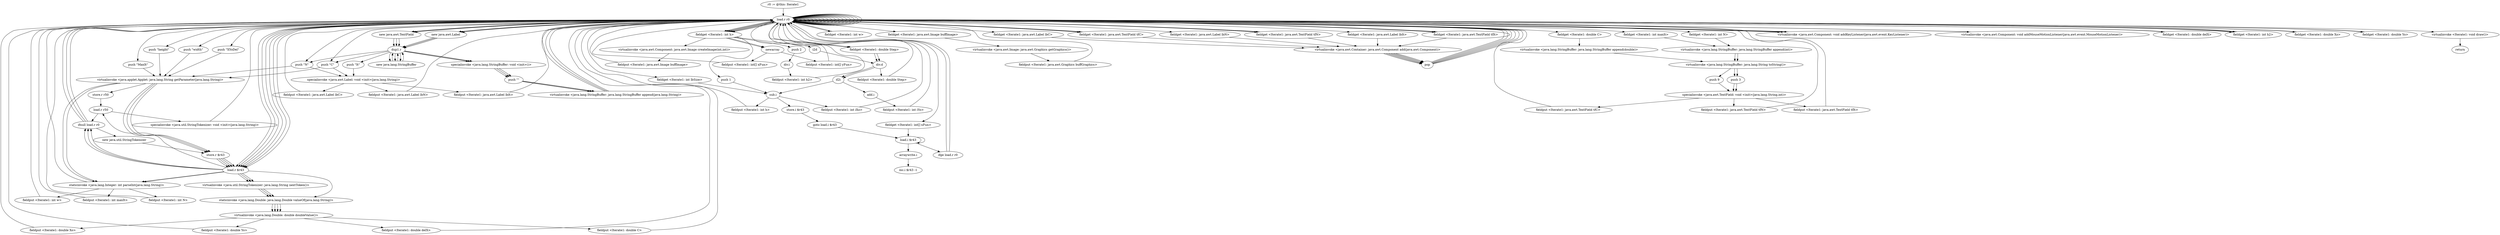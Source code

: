 digraph "" {
    "r0 := @this: Iterate1"
    "load.r r0"
    "r0 := @this: Iterate1"->"load.r r0";
    "load.r r0"->"load.r r0";
    "push \"height\""
    "load.r r0"->"push \"height\"";
    "virtualinvoke <java.applet.Applet: java.lang.String getParameter(java.lang.String)>"
    "push \"height\""->"virtualinvoke <java.applet.Applet: java.lang.String getParameter(java.lang.String)>";
    "staticinvoke <java.lang.Integer: int parseInt(java.lang.String)>"
    "virtualinvoke <java.applet.Applet: java.lang.String getParameter(java.lang.String)>"->"staticinvoke <java.lang.Integer: int parseInt(java.lang.String)>";
    "staticinvoke <java.lang.Integer: int parseInt(java.lang.String)>"->"load.r r0";
    "fieldget <Iterate1: int lbSize>"
    "load.r r0"->"fieldget <Iterate1: int lbSize>";
    "sub.i"
    "fieldget <Iterate1: int lbSize>"->"sub.i";
    "fieldput <Iterate1: int h>"
    "sub.i"->"fieldput <Iterate1: int h>";
    "fieldput <Iterate1: int h>"->"load.r r0";
    "load.r r0"->"load.r r0";
    "fieldget <Iterate1: int h>"
    "load.r r0"->"fieldget <Iterate1: int h>";
    "push 2"
    "fieldget <Iterate1: int h>"->"push 2";
    "div.i"
    "push 2"->"div.i";
    "fieldput <Iterate1: int h2>"
    "div.i"->"fieldput <Iterate1: int h2>";
    "fieldput <Iterate1: int h2>"->"load.r r0";
    "load.r r0"->"load.r r0";
    "push \"width\""
    "load.r r0"->"push \"width\"";
    "push \"width\""->"virtualinvoke <java.applet.Applet: java.lang.String getParameter(java.lang.String)>";
    "virtualinvoke <java.applet.Applet: java.lang.String getParameter(java.lang.String)>"->"staticinvoke <java.lang.Integer: int parseInt(java.lang.String)>";
    "fieldput <Iterate1: int w>"
    "staticinvoke <java.lang.Integer: int parseInt(java.lang.String)>"->"fieldput <Iterate1: int w>";
    "fieldput <Iterate1: int w>"->"load.r r0";
    "push \"XYoDel\""
    "load.r r0"->"push \"XYoDel\"";
    "push \"XYoDel\""->"virtualinvoke <java.applet.Applet: java.lang.String getParameter(java.lang.String)>";
    "store.r r50"
    "virtualinvoke <java.applet.Applet: java.lang.String getParameter(java.lang.String)>"->"store.r r50";
    "load.r r50"
    "store.r r50"->"load.r r50";
    "ifnull load.r r0"
    "load.r r50"->"ifnull load.r r0";
    "new java.util.StringTokenizer"
    "ifnull load.r r0"->"new java.util.StringTokenizer";
    "store.r $r43"
    "new java.util.StringTokenizer"->"store.r $r43";
    "load.r $r43"
    "store.r $r43"->"load.r $r43";
    "load.r $r43"->"load.r r50";
    "specialinvoke <java.util.StringTokenizer: void <init>(java.lang.String)>"
    "load.r r50"->"specialinvoke <java.util.StringTokenizer: void <init>(java.lang.String)>";
    "specialinvoke <java.util.StringTokenizer: void <init>(java.lang.String)>"->"load.r r0";
    "load.r r0"->"load.r $r43";
    "virtualinvoke <java.util.StringTokenizer: java.lang.String nextToken()>"
    "load.r $r43"->"virtualinvoke <java.util.StringTokenizer: java.lang.String nextToken()>";
    "staticinvoke <java.lang.Double: java.lang.Double valueOf(java.lang.String)>"
    "virtualinvoke <java.util.StringTokenizer: java.lang.String nextToken()>"->"staticinvoke <java.lang.Double: java.lang.Double valueOf(java.lang.String)>";
    "virtualinvoke <java.lang.Double: double doubleValue()>"
    "staticinvoke <java.lang.Double: java.lang.Double valueOf(java.lang.String)>"->"virtualinvoke <java.lang.Double: double doubleValue()>";
    "fieldput <Iterate1: double Xo>"
    "virtualinvoke <java.lang.Double: double doubleValue()>"->"fieldput <Iterate1: double Xo>";
    "fieldput <Iterate1: double Xo>"->"load.r r0";
    "load.r r0"->"load.r $r43";
    "load.r $r43"->"virtualinvoke <java.util.StringTokenizer: java.lang.String nextToken()>";
    "virtualinvoke <java.util.StringTokenizer: java.lang.String nextToken()>"->"staticinvoke <java.lang.Double: java.lang.Double valueOf(java.lang.String)>";
    "staticinvoke <java.lang.Double: java.lang.Double valueOf(java.lang.String)>"->"virtualinvoke <java.lang.Double: double doubleValue()>";
    "fieldput <Iterate1: double Yo>"
    "virtualinvoke <java.lang.Double: double doubleValue()>"->"fieldput <Iterate1: double Yo>";
    "fieldput <Iterate1: double Yo>"->"load.r r0";
    "load.r r0"->"load.r $r43";
    "load.r $r43"->"virtualinvoke <java.util.StringTokenizer: java.lang.String nextToken()>";
    "virtualinvoke <java.util.StringTokenizer: java.lang.String nextToken()>"->"staticinvoke <java.lang.Double: java.lang.Double valueOf(java.lang.String)>";
    "staticinvoke <java.lang.Double: java.lang.Double valueOf(java.lang.String)>"->"virtualinvoke <java.lang.Double: double doubleValue()>";
    "fieldput <Iterate1: double delX>"
    "virtualinvoke <java.lang.Double: double doubleValue()>"->"fieldput <Iterate1: double delX>";
    "fieldput <Iterate1: double delX>"->"load.r r0";
    "push \"MaxIt\""
    "load.r r0"->"push \"MaxIt\"";
    "push \"MaxIt\""->"virtualinvoke <java.applet.Applet: java.lang.String getParameter(java.lang.String)>";
    "virtualinvoke <java.applet.Applet: java.lang.String getParameter(java.lang.String)>"->"store.r $r43";
    "store.r $r43"->"load.r $r43";
    "load.r $r43"->"ifnull load.r r0";
    "ifnull load.r r0"->"load.r r0";
    "load.r r0"->"load.r $r43";
    "load.r $r43"->"staticinvoke <java.lang.Integer: int parseInt(java.lang.String)>";
    "fieldput <Iterate1: int maxIt>"
    "staticinvoke <java.lang.Integer: int parseInt(java.lang.String)>"->"fieldput <Iterate1: int maxIt>";
    "fieldput <Iterate1: int maxIt>"->"load.r r0";
    "push \"N\""
    "load.r r0"->"push \"N\"";
    "push \"N\""->"virtualinvoke <java.applet.Applet: java.lang.String getParameter(java.lang.String)>";
    "virtualinvoke <java.applet.Applet: java.lang.String getParameter(java.lang.String)>"->"store.r $r43";
    "store.r $r43"->"load.r $r43";
    "load.r $r43"->"ifnull load.r r0";
    "ifnull load.r r0"->"load.r r0";
    "load.r r0"->"load.r $r43";
    "load.r $r43"->"staticinvoke <java.lang.Integer: int parseInt(java.lang.String)>";
    "fieldput <Iterate1: int N>"
    "staticinvoke <java.lang.Integer: int parseInt(java.lang.String)>"->"fieldput <Iterate1: int N>";
    "fieldput <Iterate1: int N>"->"load.r r0";
    "push \"C\""
    "load.r r0"->"push \"C\"";
    "push \"C\""->"virtualinvoke <java.applet.Applet: java.lang.String getParameter(java.lang.String)>";
    "virtualinvoke <java.applet.Applet: java.lang.String getParameter(java.lang.String)>"->"store.r $r43";
    "store.r $r43"->"load.r $r43";
    "load.r $r43"->"ifnull load.r r0";
    "ifnull load.r r0"->"load.r r0";
    "load.r r0"->"load.r $r43";
    "load.r $r43"->"staticinvoke <java.lang.Double: java.lang.Double valueOf(java.lang.String)>";
    "staticinvoke <java.lang.Double: java.lang.Double valueOf(java.lang.String)>"->"virtualinvoke <java.lang.Double: double doubleValue()>";
    "fieldput <Iterate1: double C>"
    "virtualinvoke <java.lang.Double: double doubleValue()>"->"fieldput <Iterate1: double C>";
    "fieldput <Iterate1: double C>"->"load.r r0";
    "load.r r0"->"load.r r0";
    "load.r r0"->"fieldget <Iterate1: int h>";
    "newarray"
    "fieldget <Iterate1: int h>"->"newarray";
    "fieldput <Iterate1: int[] xFun>"
    "newarray"->"fieldput <Iterate1: int[] xFun>";
    "fieldput <Iterate1: int[] xFun>"->"load.r r0";
    "load.r r0"->"fieldget <Iterate1: int h>";
    "push 1"
    "fieldget <Iterate1: int h>"->"push 1";
    "push 1"->"sub.i";
    "store.i $r43"
    "sub.i"->"store.i $r43";
    "goto load.i $r43"
    "store.i $r43"->"goto load.i $r43";
    "load.i $r43"
    "goto load.i $r43"->"load.i $r43";
    "ifge load.r r0"
    "load.i $r43"->"ifge load.r r0";
    "ifge load.r r0"->"load.r r0";
    "load.r r0"->"load.r r0";
    "load.r r0"->"fieldget <Iterate1: int h>";
    "fieldget <Iterate1: int h>"->"newarray";
    "fieldput <Iterate1: int[] yFun>"
    "newarray"->"fieldput <Iterate1: int[] yFun>";
    "fieldput <Iterate1: int[] yFun>"->"load.r r0";
    "load.r r0"->"load.r r0";
    "load.r r0"->"load.r r0";
    "fieldget <Iterate1: int w>"
    "load.r r0"->"fieldget <Iterate1: int w>";
    "fieldget <Iterate1: int w>"->"load.r r0";
    "load.r r0"->"fieldget <Iterate1: int h>";
    "virtualinvoke <java.awt.Component: java.awt.Image createImage(int,int)>"
    "fieldget <Iterate1: int h>"->"virtualinvoke <java.awt.Component: java.awt.Image createImage(int,int)>";
    "fieldput <Iterate1: java.awt.Image buffImage>"
    "virtualinvoke <java.awt.Component: java.awt.Image createImage(int,int)>"->"fieldput <Iterate1: java.awt.Image buffImage>";
    "fieldput <Iterate1: java.awt.Image buffImage>"->"load.r r0";
    "load.r r0"->"load.r r0";
    "fieldget <Iterate1: java.awt.Image buffImage>"
    "load.r r0"->"fieldget <Iterate1: java.awt.Image buffImage>";
    "virtualinvoke <java.awt.Image: java.awt.Graphics getGraphics()>"
    "fieldget <Iterate1: java.awt.Image buffImage>"->"virtualinvoke <java.awt.Image: java.awt.Graphics getGraphics()>";
    "fieldput <Iterate1: java.awt.Graphics buffGraphics>"
    "virtualinvoke <java.awt.Image: java.awt.Graphics getGraphics()>"->"fieldput <Iterate1: java.awt.Graphics buffGraphics>";
    "fieldput <Iterate1: java.awt.Graphics buffGraphics>"->"load.r r0";
    "new java.awt.Label"
    "load.r r0"->"new java.awt.Label";
    "dup1.r"
    "new java.awt.Label"->"dup1.r";
    "dup1.r"->"push \"C\"";
    "specialinvoke <java.awt.Label: void <init>(java.lang.String)>"
    "push \"C\""->"specialinvoke <java.awt.Label: void <init>(java.lang.String)>";
    "fieldput <Iterate1: java.awt.Label lbC>"
    "specialinvoke <java.awt.Label: void <init>(java.lang.String)>"->"fieldput <Iterate1: java.awt.Label lbC>";
    "fieldput <Iterate1: java.awt.Label lbC>"->"load.r r0";
    "load.r r0"->"load.r r0";
    "fieldget <Iterate1: java.awt.Label lbC>"
    "load.r r0"->"fieldget <Iterate1: java.awt.Label lbC>";
    "virtualinvoke <java.awt.Container: java.awt.Component add(java.awt.Component)>"
    "fieldget <Iterate1: java.awt.Label lbC>"->"virtualinvoke <java.awt.Container: java.awt.Component add(java.awt.Component)>";
    "pop"
    "virtualinvoke <java.awt.Container: java.awt.Component add(java.awt.Component)>"->"pop";
    "pop"->"load.r r0";
    "new java.awt.TextField"
    "load.r r0"->"new java.awt.TextField";
    "new java.awt.TextField"->"dup1.r";
    "new java.lang.StringBuffer"
    "dup1.r"->"new java.lang.StringBuffer";
    "new java.lang.StringBuffer"->"dup1.r";
    "specialinvoke <java.lang.StringBuffer: void <init>()>"
    "dup1.r"->"specialinvoke <java.lang.StringBuffer: void <init>()>";
    "push \"\""
    "specialinvoke <java.lang.StringBuffer: void <init>()>"->"push \"\"";
    "virtualinvoke <java.lang.StringBuffer: java.lang.StringBuffer append(java.lang.String)>"
    "push \"\""->"virtualinvoke <java.lang.StringBuffer: java.lang.StringBuffer append(java.lang.String)>";
    "virtualinvoke <java.lang.StringBuffer: java.lang.StringBuffer append(java.lang.String)>"->"load.r r0";
    "fieldget <Iterate1: double C>"
    "load.r r0"->"fieldget <Iterate1: double C>";
    "virtualinvoke <java.lang.StringBuffer: java.lang.StringBuffer append(double)>"
    "fieldget <Iterate1: double C>"->"virtualinvoke <java.lang.StringBuffer: java.lang.StringBuffer append(double)>";
    "virtualinvoke <java.lang.StringBuffer: java.lang.String toString()>"
    "virtualinvoke <java.lang.StringBuffer: java.lang.StringBuffer append(double)>"->"virtualinvoke <java.lang.StringBuffer: java.lang.String toString()>";
    "push 9"
    "virtualinvoke <java.lang.StringBuffer: java.lang.String toString()>"->"push 9";
    "specialinvoke <java.awt.TextField: void <init>(java.lang.String,int)>"
    "push 9"->"specialinvoke <java.awt.TextField: void <init>(java.lang.String,int)>";
    "fieldput <Iterate1: java.awt.TextField tfC>"
    "specialinvoke <java.awt.TextField: void <init>(java.lang.String,int)>"->"fieldput <Iterate1: java.awt.TextField tfC>";
    "fieldput <Iterate1: java.awt.TextField tfC>"->"load.r r0";
    "load.r r0"->"load.r r0";
    "fieldget <Iterate1: java.awt.TextField tfC>"
    "load.r r0"->"fieldget <Iterate1: java.awt.TextField tfC>";
    "fieldget <Iterate1: java.awt.TextField tfC>"->"virtualinvoke <java.awt.Container: java.awt.Component add(java.awt.Component)>";
    "virtualinvoke <java.awt.Container: java.awt.Component add(java.awt.Component)>"->"pop";
    "pop"->"load.r r0";
    "load.r r0"->"new java.awt.Label";
    "new java.awt.Label"->"dup1.r";
    "dup1.r"->"push \"N\"";
    "push \"N\""->"specialinvoke <java.awt.Label: void <init>(java.lang.String)>";
    "fieldput <Iterate1: java.awt.Label lbN>"
    "specialinvoke <java.awt.Label: void <init>(java.lang.String)>"->"fieldput <Iterate1: java.awt.Label lbN>";
    "fieldput <Iterate1: java.awt.Label lbN>"->"load.r r0";
    "load.r r0"->"load.r r0";
    "fieldget <Iterate1: java.awt.Label lbN>"
    "load.r r0"->"fieldget <Iterate1: java.awt.Label lbN>";
    "fieldget <Iterate1: java.awt.Label lbN>"->"virtualinvoke <java.awt.Container: java.awt.Component add(java.awt.Component)>";
    "virtualinvoke <java.awt.Container: java.awt.Component add(java.awt.Component)>"->"pop";
    "pop"->"load.r r0";
    "load.r r0"->"new java.awt.TextField";
    "new java.awt.TextField"->"dup1.r";
    "dup1.r"->"new java.lang.StringBuffer";
    "new java.lang.StringBuffer"->"dup1.r";
    "dup1.r"->"specialinvoke <java.lang.StringBuffer: void <init>()>";
    "specialinvoke <java.lang.StringBuffer: void <init>()>"->"push \"\"";
    "push \"\""->"virtualinvoke <java.lang.StringBuffer: java.lang.StringBuffer append(java.lang.String)>";
    "virtualinvoke <java.lang.StringBuffer: java.lang.StringBuffer append(java.lang.String)>"->"load.r r0";
    "fieldget <Iterate1: int N>"
    "load.r r0"->"fieldget <Iterate1: int N>";
    "virtualinvoke <java.lang.StringBuffer: java.lang.StringBuffer append(int)>"
    "fieldget <Iterate1: int N>"->"virtualinvoke <java.lang.StringBuffer: java.lang.StringBuffer append(int)>";
    "virtualinvoke <java.lang.StringBuffer: java.lang.StringBuffer append(int)>"->"virtualinvoke <java.lang.StringBuffer: java.lang.String toString()>";
    "push 3"
    "virtualinvoke <java.lang.StringBuffer: java.lang.String toString()>"->"push 3";
    "push 3"->"specialinvoke <java.awt.TextField: void <init>(java.lang.String,int)>";
    "fieldput <Iterate1: java.awt.TextField tfN>"
    "specialinvoke <java.awt.TextField: void <init>(java.lang.String,int)>"->"fieldput <Iterate1: java.awt.TextField tfN>";
    "fieldput <Iterate1: java.awt.TextField tfN>"->"load.r r0";
    "load.r r0"->"load.r r0";
    "fieldget <Iterate1: java.awt.TextField tfN>"
    "load.r r0"->"fieldget <Iterate1: java.awt.TextField tfN>";
    "fieldget <Iterate1: java.awt.TextField tfN>"->"virtualinvoke <java.awt.Container: java.awt.Component add(java.awt.Component)>";
    "virtualinvoke <java.awt.Container: java.awt.Component add(java.awt.Component)>"->"pop";
    "pop"->"load.r r0";
    "load.r r0"->"new java.awt.Label";
    "new java.awt.Label"->"dup1.r";
    "push \"It\""
    "dup1.r"->"push \"It\"";
    "push \"It\""->"specialinvoke <java.awt.Label: void <init>(java.lang.String)>";
    "fieldput <Iterate1: java.awt.Label lbIt>"
    "specialinvoke <java.awt.Label: void <init>(java.lang.String)>"->"fieldput <Iterate1: java.awt.Label lbIt>";
    "fieldput <Iterate1: java.awt.Label lbIt>"->"load.r r0";
    "load.r r0"->"load.r r0";
    "fieldget <Iterate1: java.awt.Label lbIt>"
    "load.r r0"->"fieldget <Iterate1: java.awt.Label lbIt>";
    "fieldget <Iterate1: java.awt.Label lbIt>"->"virtualinvoke <java.awt.Container: java.awt.Component add(java.awt.Component)>";
    "virtualinvoke <java.awt.Container: java.awt.Component add(java.awt.Component)>"->"pop";
    "pop"->"load.r r0";
    "load.r r0"->"new java.awt.TextField";
    "new java.awt.TextField"->"dup1.r";
    "dup1.r"->"new java.lang.StringBuffer";
    "new java.lang.StringBuffer"->"dup1.r";
    "dup1.r"->"specialinvoke <java.lang.StringBuffer: void <init>()>";
    "specialinvoke <java.lang.StringBuffer: void <init>()>"->"push \"\"";
    "push \"\""->"virtualinvoke <java.lang.StringBuffer: java.lang.StringBuffer append(java.lang.String)>";
    "virtualinvoke <java.lang.StringBuffer: java.lang.StringBuffer append(java.lang.String)>"->"load.r r0";
    "fieldget <Iterate1: int maxIt>"
    "load.r r0"->"fieldget <Iterate1: int maxIt>";
    "fieldget <Iterate1: int maxIt>"->"virtualinvoke <java.lang.StringBuffer: java.lang.StringBuffer append(int)>";
    "virtualinvoke <java.lang.StringBuffer: java.lang.StringBuffer append(int)>"->"virtualinvoke <java.lang.StringBuffer: java.lang.String toString()>";
    "virtualinvoke <java.lang.StringBuffer: java.lang.String toString()>"->"push 3";
    "push 3"->"specialinvoke <java.awt.TextField: void <init>(java.lang.String,int)>";
    "fieldput <Iterate1: java.awt.TextField tfIt>"
    "specialinvoke <java.awt.TextField: void <init>(java.lang.String,int)>"->"fieldput <Iterate1: java.awt.TextField tfIt>";
    "fieldput <Iterate1: java.awt.TextField tfIt>"->"load.r r0";
    "load.r r0"->"load.r r0";
    "fieldget <Iterate1: java.awt.TextField tfIt>"
    "load.r r0"->"fieldget <Iterate1: java.awt.TextField tfIt>";
    "fieldget <Iterate1: java.awt.TextField tfIt>"->"virtualinvoke <java.awt.Container: java.awt.Component add(java.awt.Component)>";
    "virtualinvoke <java.awt.Container: java.awt.Component add(java.awt.Component)>"->"pop";
    "pop"->"load.r r0";
    "load.r r0"->"fieldget <Iterate1: java.awt.TextField tfC>";
    "fieldget <Iterate1: java.awt.TextField tfC>"->"load.r r0";
    "virtualinvoke <java.awt.Component: void addKeyListener(java.awt.event.KeyListener)>"
    "load.r r0"->"virtualinvoke <java.awt.Component: void addKeyListener(java.awt.event.KeyListener)>";
    "virtualinvoke <java.awt.Component: void addKeyListener(java.awt.event.KeyListener)>"->"load.r r0";
    "load.r r0"->"fieldget <Iterate1: java.awt.TextField tfN>";
    "fieldget <Iterate1: java.awt.TextField tfN>"->"load.r r0";
    "load.r r0"->"virtualinvoke <java.awt.Component: void addKeyListener(java.awt.event.KeyListener)>";
    "virtualinvoke <java.awt.Component: void addKeyListener(java.awt.event.KeyListener)>"->"load.r r0";
    "load.r r0"->"fieldget <Iterate1: java.awt.TextField tfIt>";
    "fieldget <Iterate1: java.awt.TextField tfIt>"->"load.r r0";
    "load.r r0"->"virtualinvoke <java.awt.Component: void addKeyListener(java.awt.event.KeyListener)>";
    "virtualinvoke <java.awt.Component: void addKeyListener(java.awt.event.KeyListener)>"->"load.r r0";
    "load.r r0"->"load.r r0";
    "virtualinvoke <java.awt.Component: void addMouseMotionListener(java.awt.event.MouseMotionListener)>"
    "load.r r0"->"virtualinvoke <java.awt.Component: void addMouseMotionListener(java.awt.event.MouseMotionListener)>";
    "virtualinvoke <java.awt.Component: void addMouseMotionListener(java.awt.event.MouseMotionListener)>"->"load.r r0";
    "load.r r0"->"load.r r0";
    "fieldget <Iterate1: double delX>"
    "load.r r0"->"fieldget <Iterate1: double delX>";
    "fieldget <Iterate1: double delX>"->"load.r r0";
    "load.r r0"->"fieldget <Iterate1: int h>";
    "i2d"
    "fieldget <Iterate1: int h>"->"i2d";
    "div.d"
    "i2d"->"div.d";
    "fieldput <Iterate1: double Step>"
    "div.d"->"fieldput <Iterate1: double Step>";
    "fieldput <Iterate1: double Step>"->"load.r r0";
    "load.r r0"->"load.r r0";
    "fieldget <Iterate1: int h2>"
    "load.r r0"->"fieldget <Iterate1: int h2>";
    "fieldget <Iterate1: int h2>"->"load.r r0";
    "fieldget <Iterate1: double Xo>"
    "load.r r0"->"fieldget <Iterate1: double Xo>";
    "fieldget <Iterate1: double Xo>"->"load.r r0";
    "fieldget <Iterate1: double Step>"
    "load.r r0"->"fieldget <Iterate1: double Step>";
    "fieldget <Iterate1: double Step>"->"div.d";
    "d2i"
    "div.d"->"d2i";
    "d2i"->"sub.i";
    "fieldput <Iterate1: int iXo>"
    "sub.i"->"fieldput <Iterate1: int iXo>";
    "fieldput <Iterate1: int iXo>"->"load.r r0";
    "load.r r0"->"load.r r0";
    "load.r r0"->"fieldget <Iterate1: int h2>";
    "fieldget <Iterate1: int h2>"->"load.r r0";
    "fieldget <Iterate1: double Yo>"
    "load.r r0"->"fieldget <Iterate1: double Yo>";
    "fieldget <Iterate1: double Yo>"->"load.r r0";
    "load.r r0"->"fieldget <Iterate1: double Step>";
    "fieldget <Iterate1: double Step>"->"div.d";
    "div.d"->"d2i";
    "add.i"
    "d2i"->"add.i";
    "fieldput <Iterate1: int iYo>"
    "add.i"->"fieldput <Iterate1: int iYo>";
    "fieldput <Iterate1: int iYo>"->"load.r r0";
    "virtualinvoke <Iterate1: void draw()>"
    "load.r r0"->"virtualinvoke <Iterate1: void draw()>";
    "return"
    "virtualinvoke <Iterate1: void draw()>"->"return";
    "ifge load.r r0"->"load.r r0";
    "fieldget <Iterate1: int[] xFun>"
    "load.r r0"->"fieldget <Iterate1: int[] xFun>";
    "fieldget <Iterate1: int[] xFun>"->"load.i $r43";
    "load.i $r43"->"load.i $r43";
    "arraywrite.i"
    "load.i $r43"->"arraywrite.i";
    "inc.i $r43 -1"
    "arraywrite.i"->"inc.i $r43 -1";
}
